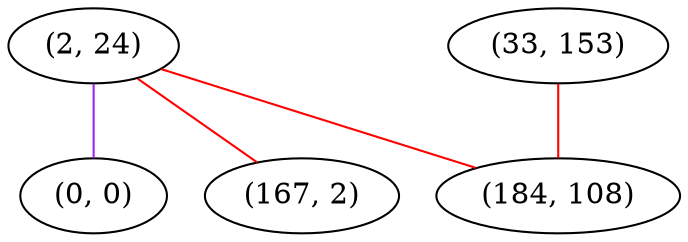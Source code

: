 graph "" {
"(2, 24)";
"(0, 0)";
"(33, 153)";
"(167, 2)";
"(184, 108)";
"(2, 24)" -- "(0, 0)"  [color=purple, key=0, weight=4];
"(2, 24)" -- "(167, 2)"  [color=red, key=0, weight=1];
"(2, 24)" -- "(184, 108)"  [color=red, key=0, weight=1];
"(33, 153)" -- "(184, 108)"  [color=red, key=0, weight=1];
}
